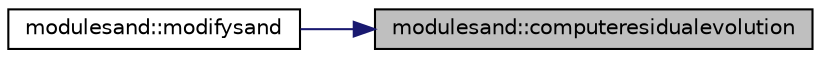 digraph "modulesand::computeresidualevolution"
{
 // LATEX_PDF_SIZE
  edge [fontname="Helvetica",fontsize="10",labelfontname="Helvetica",labelfontsize="10"];
  node [fontname="Helvetica",fontsize="10",shape=record];
  rankdir="RL";
  Node1 [label="modulesand::computeresidualevolution",height=0.2,width=0.4,color="black", fillcolor="grey75", style="filled", fontcolor="black",tooltip=" "];
  Node1 -> Node2 [dir="back",color="midnightblue",fontsize="10",style="solid"];
  Node2 [label="modulesand::modifysand",height=0.2,width=0.4,color="black", fillcolor="white", style="filled",URL="$namespacemodulesand.html#a72127773a460332746476a09b3380e49",tooltip=" "];
}
